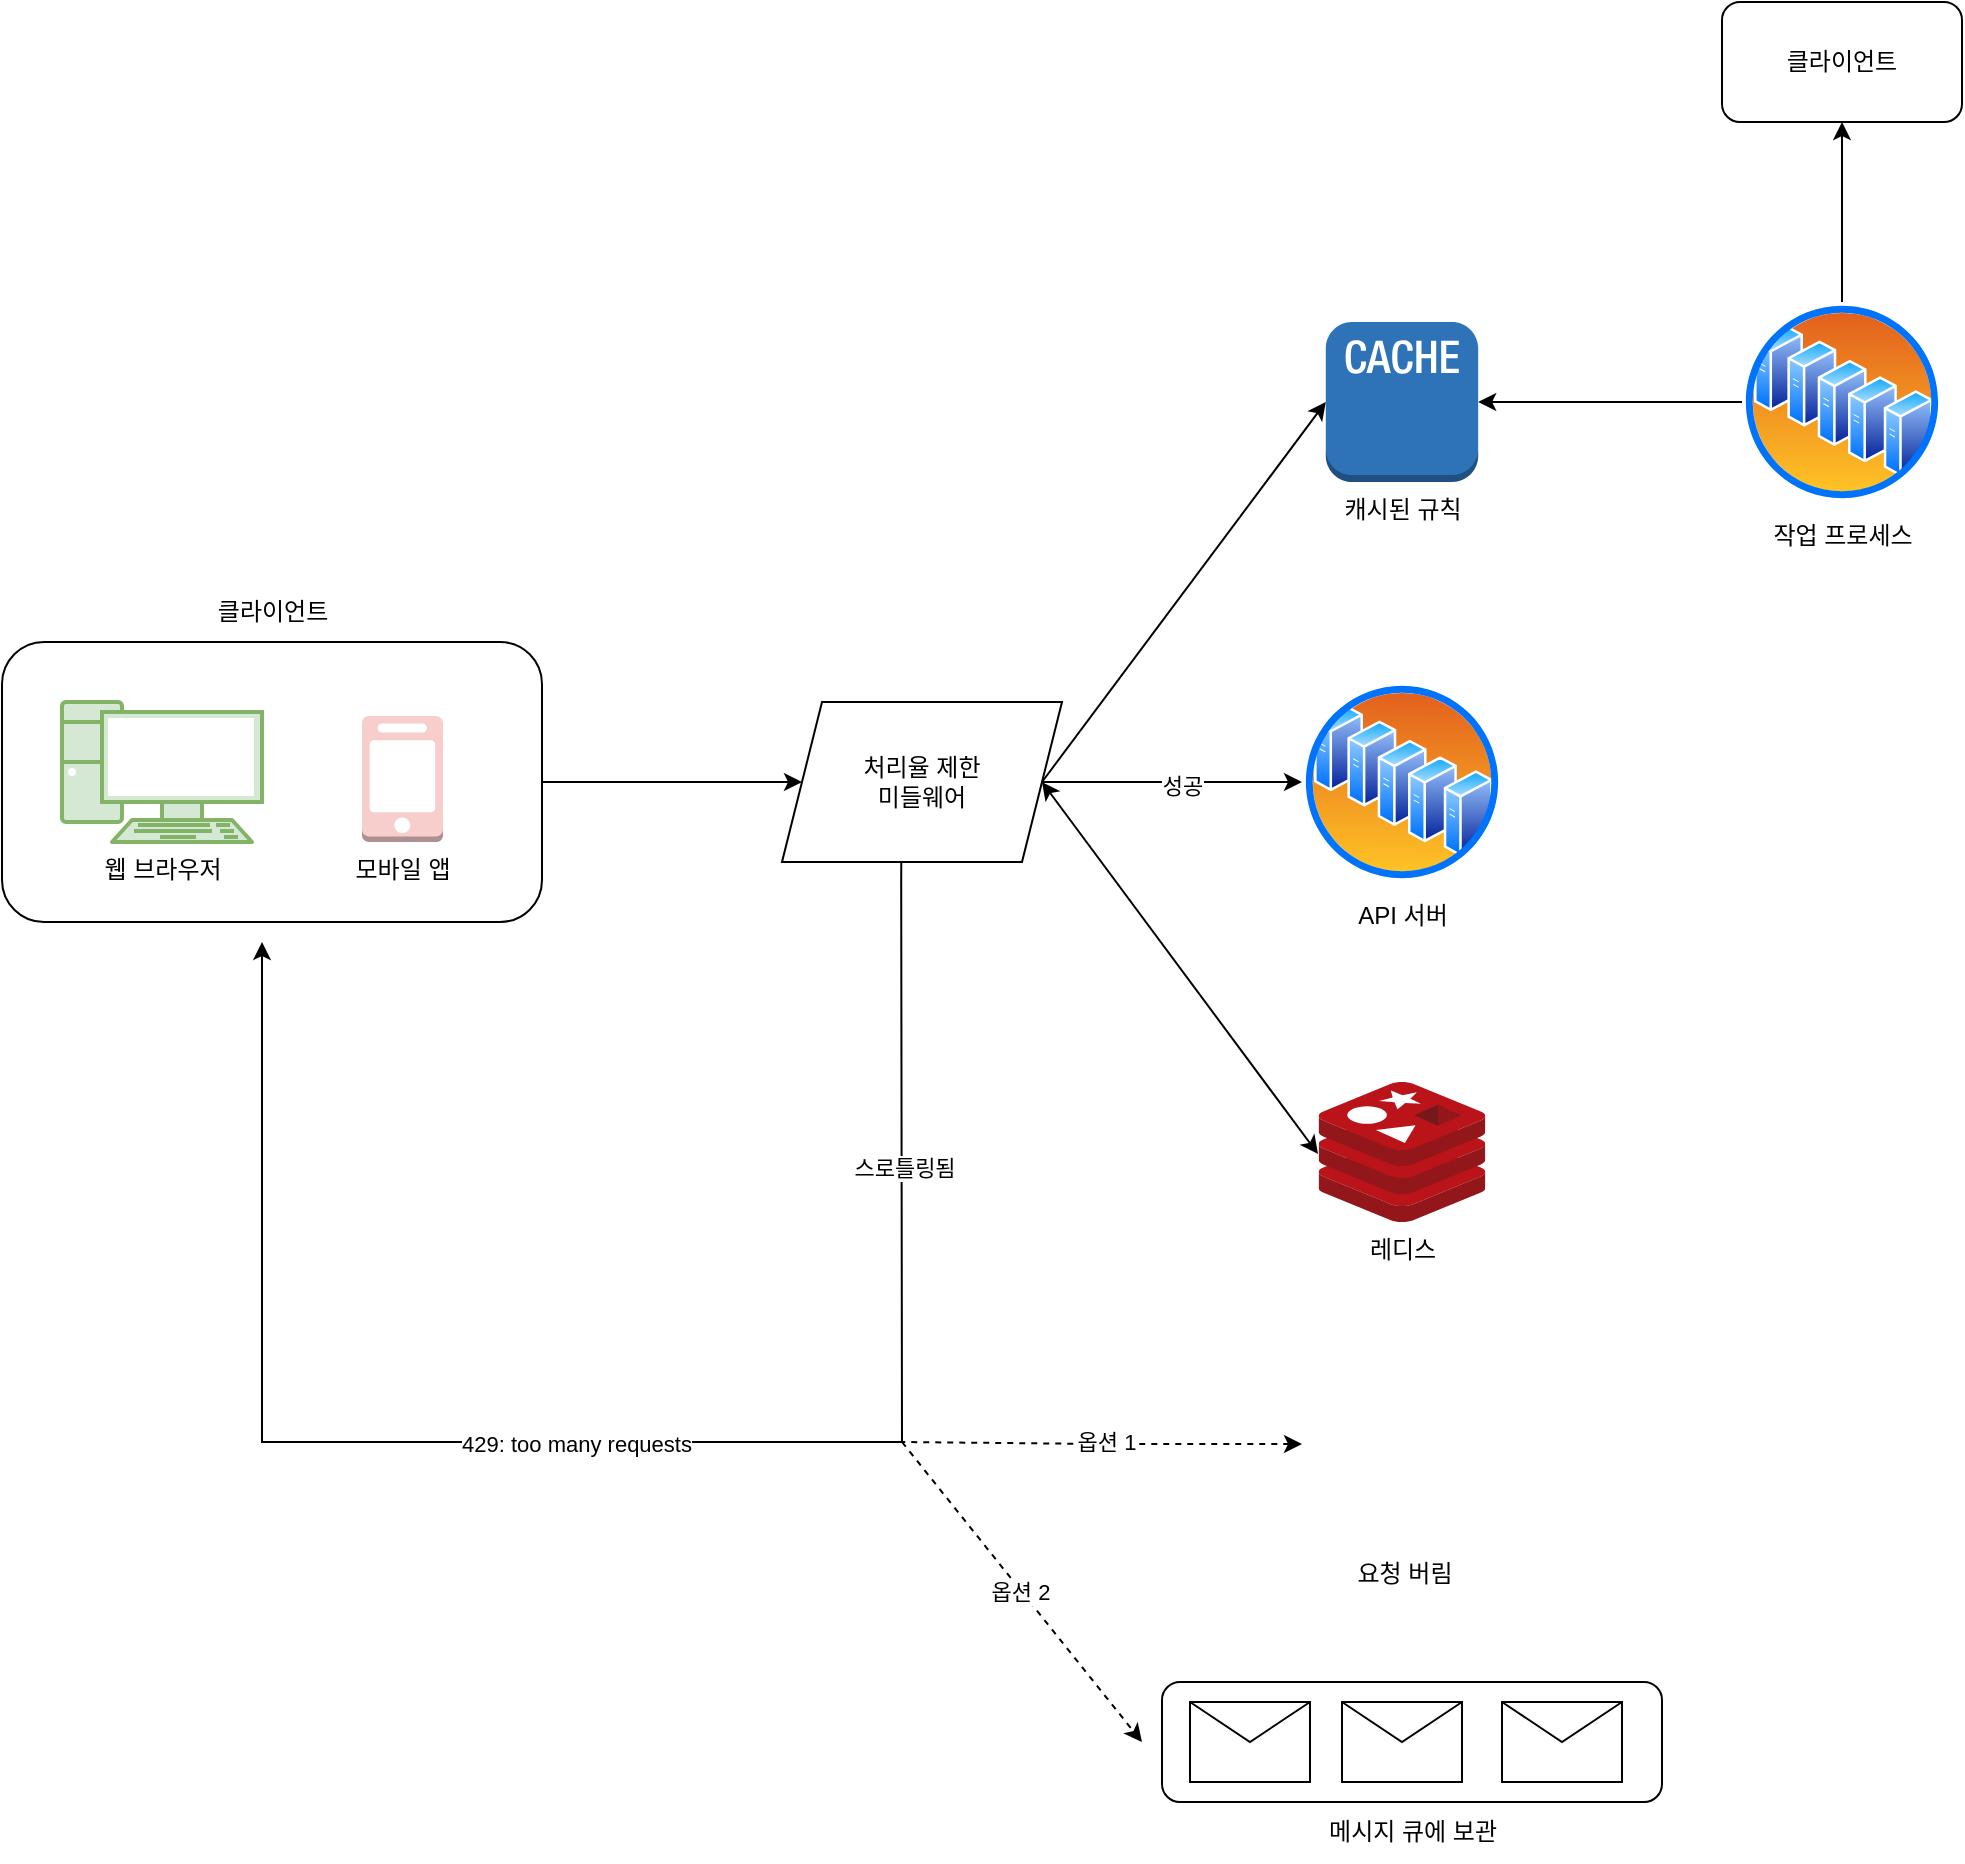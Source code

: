 <mxfile version="26.0.12">
  <diagram name="페이지-1" id="gaN1Vh5a5HU_vkB-SsTf">
    <mxGraphModel dx="1687" dy="2077" grid="1" gridSize="10" guides="1" tooltips="1" connect="1" arrows="1" fold="1" page="1" pageScale="1" pageWidth="827" pageHeight="1169" math="0" shadow="0">
      <root>
        <mxCell id="0" />
        <mxCell id="1" parent="0" />
        <mxCell id="xX1EgpcjX_F0g4P4CQZZ-5" value="" style="edgeStyle=orthogonalEdgeStyle;rounded=0;orthogonalLoop=1;jettySize=auto;html=1;entryX=0;entryY=0.5;entryDx=0;entryDy=0;" edge="1" parent="1" source="xX1EgpcjX_F0g4P4CQZZ-6" target="xX1EgpcjX_F0g4P4CQZZ-12">
          <mxGeometry relative="1" as="geometry">
            <mxPoint x="555" y="180" as="targetPoint" />
          </mxGeometry>
        </mxCell>
        <mxCell id="xX1EgpcjX_F0g4P4CQZZ-6" value="" style="rounded=1;whiteSpace=wrap;html=1;" vertex="1" parent="1">
          <mxGeometry x="70" y="110" width="270" height="140" as="geometry" />
        </mxCell>
        <mxCell id="xX1EgpcjX_F0g4P4CQZZ-7" value="&lt;font&gt;웹 브라우저&lt;/font&gt;" style="verticalAlign=top;verticalLabelPosition=bottom;labelPosition=center;align=center;html=1;outlineConnect=0;gradientDirection=north;strokeWidth=1;shape=mxgraph.networks.pc;fillColor=#d5e8d4;strokeColor=#82b366;" vertex="1" parent="1">
          <mxGeometry x="100" y="140" width="100" height="70" as="geometry" />
        </mxCell>
        <mxCell id="xX1EgpcjX_F0g4P4CQZZ-8" value="모바일 앱" style="outlineConnect=0;dashed=0;verticalLabelPosition=bottom;verticalAlign=top;align=center;html=1;shape=mxgraph.aws3.mobile_client;fillColor=#f8cecc;strokeColor=#b85450;" vertex="1" parent="1">
          <mxGeometry x="250" y="147" width="40.5" height="63" as="geometry" />
        </mxCell>
        <mxCell id="xX1EgpcjX_F0g4P4CQZZ-9" value="클라이언트" style="text;html=1;align=center;verticalAlign=middle;resizable=0;points=[];autosize=1;strokeColor=none;fillColor=none;" vertex="1" parent="1">
          <mxGeometry x="165" y="80" width="80" height="30" as="geometry" />
        </mxCell>
        <mxCell id="xX1EgpcjX_F0g4P4CQZZ-10" value="API 서버" style="image;aspect=fixed;perimeter=ellipsePerimeter;html=1;align=center;shadow=0;dashed=0;spacingTop=3;image=img/lib/active_directory/server_farm.svg;" vertex="1" parent="1">
          <mxGeometry x="720" y="130" width="100" height="100" as="geometry" />
        </mxCell>
        <mxCell id="xX1EgpcjX_F0g4P4CQZZ-11" value="" style="edgeStyle=orthogonalEdgeStyle;rounded=0;orthogonalLoop=1;jettySize=auto;html=1;" edge="1" parent="1" source="xX1EgpcjX_F0g4P4CQZZ-12">
          <mxGeometry relative="1" as="geometry">
            <mxPoint x="720" y="180" as="targetPoint" />
          </mxGeometry>
        </mxCell>
        <mxCell id="xX1EgpcjX_F0g4P4CQZZ-15" value="성공" style="edgeLabel;html=1;align=center;verticalAlign=middle;resizable=0;points=[];" vertex="1" connectable="0" parent="xX1EgpcjX_F0g4P4CQZZ-11">
          <mxGeometry x="0.08" relative="1" as="geometry">
            <mxPoint y="1" as="offset" />
          </mxGeometry>
        </mxCell>
        <mxCell id="xX1EgpcjX_F0g4P4CQZZ-28" value="" style="edgeStyle=orthogonalEdgeStyle;rounded=0;orthogonalLoop=1;jettySize=auto;html=1;entryX=0.5;entryY=1;entryDx=0;entryDy=0;exitX=0.426;exitY=1.004;exitDx=0;exitDy=0;exitPerimeter=0;" edge="1" parent="1" source="xX1EgpcjX_F0g4P4CQZZ-12">
          <mxGeometry relative="1" as="geometry">
            <mxPoint x="525" y="230.0" as="sourcePoint" />
            <mxPoint x="200" y="260" as="targetPoint" />
            <Array as="points">
              <mxPoint x="520" y="230" />
              <mxPoint x="520" y="230" />
              <mxPoint x="520" y="510" />
              <mxPoint x="200" y="510" />
            </Array>
          </mxGeometry>
        </mxCell>
        <mxCell id="xX1EgpcjX_F0g4P4CQZZ-36" value="429: too many requests" style="edgeLabel;html=1;align=center;verticalAlign=middle;resizable=0;points=[];" vertex="1" connectable="0" parent="xX1EgpcjX_F0g4P4CQZZ-28">
          <mxGeometry x="0.054" y="1" relative="1" as="geometry">
            <mxPoint as="offset" />
          </mxGeometry>
        </mxCell>
        <mxCell id="xX1EgpcjX_F0g4P4CQZZ-37" value="스로틀링됨" style="edgeLabel;html=1;align=center;verticalAlign=middle;resizable=0;points=[];" vertex="1" connectable="0" parent="xX1EgpcjX_F0g4P4CQZZ-28">
          <mxGeometry x="-0.645" y="1" relative="1" as="geometry">
            <mxPoint as="offset" />
          </mxGeometry>
        </mxCell>
        <mxCell id="xX1EgpcjX_F0g4P4CQZZ-12" value="처리율 제한&lt;div&gt;미들웨어&lt;/div&gt;" style="shape=parallelogram;perimeter=parallelogramPerimeter;whiteSpace=wrap;html=1;fixedSize=1;" vertex="1" parent="1">
          <mxGeometry x="460" y="140" width="140" height="80" as="geometry" />
        </mxCell>
        <mxCell id="xX1EgpcjX_F0g4P4CQZZ-13" value="레디스" style="image;sketch=0;aspect=fixed;html=1;points=[];align=center;fontSize=12;image=img/lib/mscae/Cache_Redis_Product.svg;" vertex="1" parent="1">
          <mxGeometry x="728.33" y="330" width="83.33" height="70" as="geometry" />
        </mxCell>
        <mxCell id="xX1EgpcjX_F0g4P4CQZZ-14" value="" style="endArrow=classic;html=1;rounded=0;exitX=1;exitY=0.5;exitDx=0;exitDy=0;entryX=-0.004;entryY=0.514;entryDx=0;entryDy=0;entryPerimeter=0;startArrow=classic;startFill=1;" edge="1" parent="1" source="xX1EgpcjX_F0g4P4CQZZ-12" target="xX1EgpcjX_F0g4P4CQZZ-13">
          <mxGeometry width="50" height="50" relative="1" as="geometry">
            <mxPoint x="390" y="420" as="sourcePoint" />
            <mxPoint x="440" y="370" as="targetPoint" />
          </mxGeometry>
        </mxCell>
        <mxCell id="xX1EgpcjX_F0g4P4CQZZ-40" value="" style="edgeStyle=orthogonalEdgeStyle;rounded=0;orthogonalLoop=1;jettySize=auto;html=1;startArrow=classic;startFill=1;endArrow=none;entryX=0;entryY=0.5;entryDx=0;entryDy=0;" edge="1" parent="1" source="xX1EgpcjX_F0g4P4CQZZ-16" target="xX1EgpcjX_F0g4P4CQZZ-38">
          <mxGeometry relative="1" as="geometry">
            <mxPoint x="926.185" y="-10.0" as="targetPoint" />
          </mxGeometry>
        </mxCell>
        <mxCell id="xX1EgpcjX_F0g4P4CQZZ-16" value="캐시된 규칙" style="outlineConnect=0;dashed=0;verticalLabelPosition=bottom;verticalAlign=top;align=center;html=1;shape=mxgraph.aws3.cache_node;fillColor=#2E73B8;gradientColor=none;" vertex="1" parent="1">
          <mxGeometry x="731.9" y="-50" width="76.19" height="80" as="geometry" />
        </mxCell>
        <mxCell id="xX1EgpcjX_F0g4P4CQZZ-19" value="" style="endArrow=classic;html=1;rounded=0;exitX=1;exitY=0.5;exitDx=0;exitDy=0;entryX=0;entryY=0.5;entryDx=0;entryDy=0;entryPerimeter=0;startArrow=none;startFill=0;" edge="1" parent="1" source="xX1EgpcjX_F0g4P4CQZZ-12" target="xX1EgpcjX_F0g4P4CQZZ-16">
          <mxGeometry width="50" height="50" relative="1" as="geometry">
            <mxPoint x="600" y="190" as="sourcePoint" />
            <mxPoint x="739" y="341" as="targetPoint" />
          </mxGeometry>
        </mxCell>
        <mxCell id="xX1EgpcjX_F0g4P4CQZZ-20" value="" style="rounded=1;whiteSpace=wrap;html=1;" vertex="1" parent="1">
          <mxGeometry x="650" y="630" width="250" height="60" as="geometry" />
        </mxCell>
        <mxCell id="xX1EgpcjX_F0g4P4CQZZ-21" value="" style="shape=message;html=1;html=1;outlineConnect=0;labelPosition=center;verticalLabelPosition=bottom;align=center;verticalAlign=top;" vertex="1" parent="1">
          <mxGeometry x="664" y="640" width="60" height="40" as="geometry" />
        </mxCell>
        <mxCell id="xX1EgpcjX_F0g4P4CQZZ-22" value="" style="shape=message;html=1;html=1;outlineConnect=0;labelPosition=center;verticalLabelPosition=bottom;align=center;verticalAlign=top;" vertex="1" parent="1">
          <mxGeometry x="740" y="640" width="60" height="40" as="geometry" />
        </mxCell>
        <mxCell id="xX1EgpcjX_F0g4P4CQZZ-23" value="" style="shape=message;html=1;html=1;outlineConnect=0;labelPosition=center;verticalLabelPosition=bottom;align=center;verticalAlign=top;" vertex="1" parent="1">
          <mxGeometry x="820" y="640" width="60" height="40" as="geometry" />
        </mxCell>
        <mxCell id="xX1EgpcjX_F0g4P4CQZZ-24" value="메시지 큐에 보관" style="text;html=1;align=center;verticalAlign=middle;resizable=0;points=[];autosize=1;strokeColor=none;fillColor=none;" vertex="1" parent="1">
          <mxGeometry x="720" y="690" width="110" height="30" as="geometry" />
        </mxCell>
        <mxCell id="xX1EgpcjX_F0g4P4CQZZ-30" value="" style="edgeStyle=orthogonalEdgeStyle;rounded=0;orthogonalLoop=1;jettySize=auto;html=1;startArrow=classic;startFill=1;endArrow=none;dashed=1;" edge="1" parent="1" source="xX1EgpcjX_F0g4P4CQZZ-26">
          <mxGeometry relative="1" as="geometry">
            <mxPoint x="520" y="510" as="targetPoint" />
          </mxGeometry>
        </mxCell>
        <mxCell id="xX1EgpcjX_F0g4P4CQZZ-31" value="옵션 1" style="edgeLabel;html=1;align=center;verticalAlign=middle;resizable=0;points=[];" vertex="1" connectable="0" parent="xX1EgpcjX_F0g4P4CQZZ-30">
          <mxGeometry x="-0.019" y="-1" relative="1" as="geometry">
            <mxPoint as="offset" />
          </mxGeometry>
        </mxCell>
        <mxCell id="xX1EgpcjX_F0g4P4CQZZ-26" value="요청 버림" style="shape=image;html=1;verticalAlign=top;verticalLabelPosition=bottom;labelBackgroundColor=#ffffff;imageAspect=0;aspect=fixed;image=https://cdn1.iconfinder.com/data/icons/ionicons-outline-vol-2/512/water-outline-128.png" vertex="1" parent="1">
          <mxGeometry x="720" y="460" width="102" height="102" as="geometry" />
        </mxCell>
        <mxCell id="xX1EgpcjX_F0g4P4CQZZ-34" value="" style="endArrow=classic;html=1;rounded=0;dashed=1;" edge="1" parent="1">
          <mxGeometry width="50" height="50" relative="1" as="geometry">
            <mxPoint x="520" y="510" as="sourcePoint" />
            <mxPoint x="640" y="660" as="targetPoint" />
          </mxGeometry>
        </mxCell>
        <mxCell id="xX1EgpcjX_F0g4P4CQZZ-35" value="옵션 2" style="edgeLabel;html=1;align=center;verticalAlign=middle;resizable=0;points=[];" vertex="1" connectable="0" parent="xX1EgpcjX_F0g4P4CQZZ-34">
          <mxGeometry x="-0.004" y="-1" relative="1" as="geometry">
            <mxPoint as="offset" />
          </mxGeometry>
        </mxCell>
        <mxCell id="xX1EgpcjX_F0g4P4CQZZ-42" value="" style="edgeStyle=orthogonalEdgeStyle;rounded=0;orthogonalLoop=1;jettySize=auto;html=1;" edge="1" parent="1" source="xX1EgpcjX_F0g4P4CQZZ-38" target="xX1EgpcjX_F0g4P4CQZZ-41">
          <mxGeometry relative="1" as="geometry" />
        </mxCell>
        <mxCell id="xX1EgpcjX_F0g4P4CQZZ-38" value="작업 프로세스" style="image;aspect=fixed;perimeter=ellipsePerimeter;html=1;align=center;shadow=0;dashed=0;spacingTop=3;image=img/lib/active_directory/server_farm.svg;" vertex="1" parent="1">
          <mxGeometry x="940" y="-60" width="100" height="100" as="geometry" />
        </mxCell>
        <mxCell id="xX1EgpcjX_F0g4P4CQZZ-41" value="클라이언트" style="rounded=1;whiteSpace=wrap;html=1;" vertex="1" parent="1">
          <mxGeometry x="930" y="-210" width="120" height="60" as="geometry" />
        </mxCell>
      </root>
    </mxGraphModel>
  </diagram>
</mxfile>
